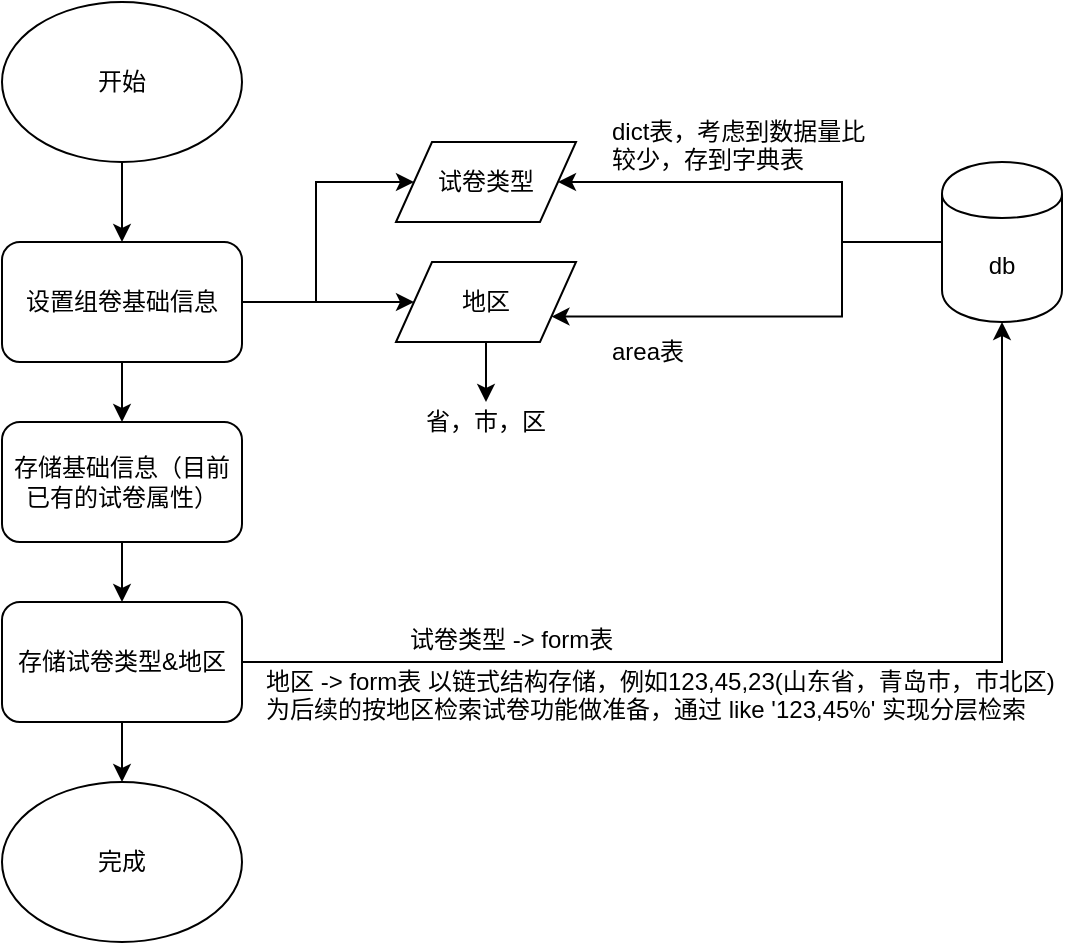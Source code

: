 <mxfile pages="1" version="11.2.5" type="github"><diagram id="IzP-22JKElyDsK_5G3wS" name="第 1 页"><mxGraphModel dx="1426" dy="773" grid="1" gridSize="10" guides="1" tooltips="1" connect="1" arrows="1" fold="1" page="1" pageScale="1" pageWidth="827" pageHeight="1169" math="0" shadow="0"><root><mxCell id="0"/><mxCell id="1" parent="0"/><mxCell id="EJcpVBRQ4VTfobT4NNkM-2" style="edgeStyle=orthogonalEdgeStyle;rounded=0;orthogonalLoop=1;jettySize=auto;html=1;" edge="1" parent="1" source="EJcpVBRQ4VTfobT4NNkM-1" target="EJcpVBRQ4VTfobT4NNkM-3"><mxGeometry relative="1" as="geometry"><mxPoint x="160" y="200" as="targetPoint"/></mxGeometry></mxCell><mxCell id="EJcpVBRQ4VTfobT4NNkM-1" value="开始" style="ellipse;whiteSpace=wrap;html=1;" vertex="1" parent="1"><mxGeometry x="100" y="60" width="120" height="80" as="geometry"/></mxCell><mxCell id="EJcpVBRQ4VTfobT4NNkM-4" style="edgeStyle=orthogonalEdgeStyle;rounded=0;orthogonalLoop=1;jettySize=auto;html=1;" edge="1" parent="1" source="EJcpVBRQ4VTfobT4NNkM-3" target="EJcpVBRQ4VTfobT4NNkM-5"><mxGeometry relative="1" as="geometry"><mxPoint x="257" y="210" as="targetPoint"/></mxGeometry></mxCell><mxCell id="EJcpVBRQ4VTfobT4NNkM-8" style="edgeStyle=orthogonalEdgeStyle;rounded=0;orthogonalLoop=1;jettySize=auto;html=1;entryX=0;entryY=0.5;entryDx=0;entryDy=0;" edge="1" parent="1" source="EJcpVBRQ4VTfobT4NNkM-3" target="EJcpVBRQ4VTfobT4NNkM-7"><mxGeometry relative="1" as="geometry"><Array as="points"><mxPoint x="257" y="210"/><mxPoint x="257" y="150"/></Array></mxGeometry></mxCell><mxCell id="EJcpVBRQ4VTfobT4NNkM-18" style="edgeStyle=orthogonalEdgeStyle;rounded=0;orthogonalLoop=1;jettySize=auto;html=1;" edge="1" parent="1" source="EJcpVBRQ4VTfobT4NNkM-3" target="EJcpVBRQ4VTfobT4NNkM-19"><mxGeometry relative="1" as="geometry"><mxPoint x="160" y="290" as="targetPoint"/></mxGeometry></mxCell><mxCell id="EJcpVBRQ4VTfobT4NNkM-3" value="设置组卷基础信息" style="rounded=1;whiteSpace=wrap;html=1;" vertex="1" parent="1"><mxGeometry x="100" y="180" width="120" height="60" as="geometry"/></mxCell><mxCell id="EJcpVBRQ4VTfobT4NNkM-10" style="edgeStyle=orthogonalEdgeStyle;rounded=0;orthogonalLoop=1;jettySize=auto;html=1;" edge="1" parent="1" source="EJcpVBRQ4VTfobT4NNkM-5" target="EJcpVBRQ4VTfobT4NNkM-11"><mxGeometry relative="1" as="geometry"><mxPoint x="417" y="210" as="targetPoint"/></mxGeometry></mxCell><mxCell id="EJcpVBRQ4VTfobT4NNkM-5" value="地区" style="shape=parallelogram;perimeter=parallelogramPerimeter;whiteSpace=wrap;html=1;" vertex="1" parent="1"><mxGeometry x="297" y="190" width="90" height="40" as="geometry"/></mxCell><mxCell id="EJcpVBRQ4VTfobT4NNkM-7" value="试卷类型" style="shape=parallelogram;perimeter=parallelogramPerimeter;whiteSpace=wrap;html=1;" vertex="1" parent="1"><mxGeometry x="297" y="130" width="90" height="40" as="geometry"/></mxCell><mxCell id="EJcpVBRQ4VTfobT4NNkM-11" value="省，市，区" style="text;html=1;strokeColor=none;fillColor=none;align=center;verticalAlign=middle;whiteSpace=wrap;rounded=0;" vertex="1" parent="1"><mxGeometry x="307" y="260" width="70" height="20" as="geometry"/></mxCell><mxCell id="EJcpVBRQ4VTfobT4NNkM-14" style="edgeStyle=orthogonalEdgeStyle;rounded=0;orthogonalLoop=1;jettySize=auto;html=1;entryX=1;entryY=0.5;entryDx=0;entryDy=0;" edge="1" parent="1" source="EJcpVBRQ4VTfobT4NNkM-13" target="EJcpVBRQ4VTfobT4NNkM-7"><mxGeometry relative="1" as="geometry"><Array as="points"><mxPoint x="520" y="180"/><mxPoint x="520" y="150"/></Array></mxGeometry></mxCell><mxCell id="EJcpVBRQ4VTfobT4NNkM-15" style="edgeStyle=orthogonalEdgeStyle;rounded=0;orthogonalLoop=1;jettySize=auto;html=1;entryX=1;entryY=0.75;entryDx=0;entryDy=0;" edge="1" parent="1" source="EJcpVBRQ4VTfobT4NNkM-13" target="EJcpVBRQ4VTfobT4NNkM-5"><mxGeometry relative="1" as="geometry"><Array as="points"><mxPoint x="520" y="180"/><mxPoint x="520" y="217"/></Array></mxGeometry></mxCell><mxCell id="EJcpVBRQ4VTfobT4NNkM-13" value="db" style="shape=cylinder;whiteSpace=wrap;html=1;boundedLbl=1;backgroundOutline=1;" vertex="1" parent="1"><mxGeometry x="570" y="140" width="60" height="80" as="geometry"/></mxCell><mxCell id="EJcpVBRQ4VTfobT4NNkM-16" value="dict表，考虑到数据量比&lt;br&gt;较少，存到字典表" style="text;html=1;resizable=0;points=[];autosize=1;align=left;verticalAlign=top;spacingTop=-4;" vertex="1" parent="1"><mxGeometry x="403" y="115" width="140" height="30" as="geometry"/></mxCell><mxCell id="EJcpVBRQ4VTfobT4NNkM-17" value="area表" style="text;html=1;resizable=0;points=[];autosize=1;align=left;verticalAlign=top;spacingTop=-4;" vertex="1" parent="1"><mxGeometry x="403" y="225" width="50" height="20" as="geometry"/></mxCell><mxCell id="EJcpVBRQ4VTfobT4NNkM-20" style="edgeStyle=orthogonalEdgeStyle;rounded=0;orthogonalLoop=1;jettySize=auto;html=1;" edge="1" parent="1" source="EJcpVBRQ4VTfobT4NNkM-19" target="EJcpVBRQ4VTfobT4NNkM-21"><mxGeometry relative="1" as="geometry"><mxPoint x="160" y="380" as="targetPoint"/></mxGeometry></mxCell><mxCell id="EJcpVBRQ4VTfobT4NNkM-19" value="存储基础信息（目前已有的试卷属性）" style="rounded=1;whiteSpace=wrap;html=1;" vertex="1" parent="1"><mxGeometry x="100" y="270" width="120" height="60" as="geometry"/></mxCell><mxCell id="EJcpVBRQ4VTfobT4NNkM-22" style="edgeStyle=orthogonalEdgeStyle;rounded=0;orthogonalLoop=1;jettySize=auto;html=1;entryX=0.5;entryY=1;entryDx=0;entryDy=0;" edge="1" parent="1" source="EJcpVBRQ4VTfobT4NNkM-21" target="EJcpVBRQ4VTfobT4NNkM-13"><mxGeometry relative="1" as="geometry"/></mxCell><mxCell id="EJcpVBRQ4VTfobT4NNkM-26" style="edgeStyle=orthogonalEdgeStyle;rounded=0;orthogonalLoop=1;jettySize=auto;html=1;" edge="1" parent="1" source="EJcpVBRQ4VTfobT4NNkM-21" target="EJcpVBRQ4VTfobT4NNkM-27"><mxGeometry relative="1" as="geometry"><mxPoint x="160" y="450" as="targetPoint"/></mxGeometry></mxCell><mxCell id="EJcpVBRQ4VTfobT4NNkM-21" value="存储试卷类型&amp;amp;地区" style="rounded=1;whiteSpace=wrap;html=1;" vertex="1" parent="1"><mxGeometry x="100" y="360" width="120" height="60" as="geometry"/></mxCell><mxCell id="EJcpVBRQ4VTfobT4NNkM-24" value="试卷类型 -&amp;gt; form表" style="text;html=1;resizable=0;points=[];autosize=1;align=left;verticalAlign=top;spacingTop=-4;" vertex="1" parent="1"><mxGeometry x="302" y="369" width="120" height="20" as="geometry"/></mxCell><mxCell id="EJcpVBRQ4VTfobT4NNkM-25" value="地区 -&amp;gt; form表 以链式结构存储，例如123,45,23(山东省，青岛市，市北区)&lt;br&gt;为后续的按地区检索试卷功能做准备，通过 like '123,45%' 实现分层检索" style="text;html=1;resizable=0;points=[];autosize=1;align=left;verticalAlign=top;spacingTop=-4;" vertex="1" parent="1"><mxGeometry x="230" y="390" width="410" height="30" as="geometry"/></mxCell><mxCell id="EJcpVBRQ4VTfobT4NNkM-27" value="完成" style="ellipse;whiteSpace=wrap;html=1;" vertex="1" parent="1"><mxGeometry x="100" y="450" width="120" height="80" as="geometry"/></mxCell></root></mxGraphModel></diagram></mxfile>